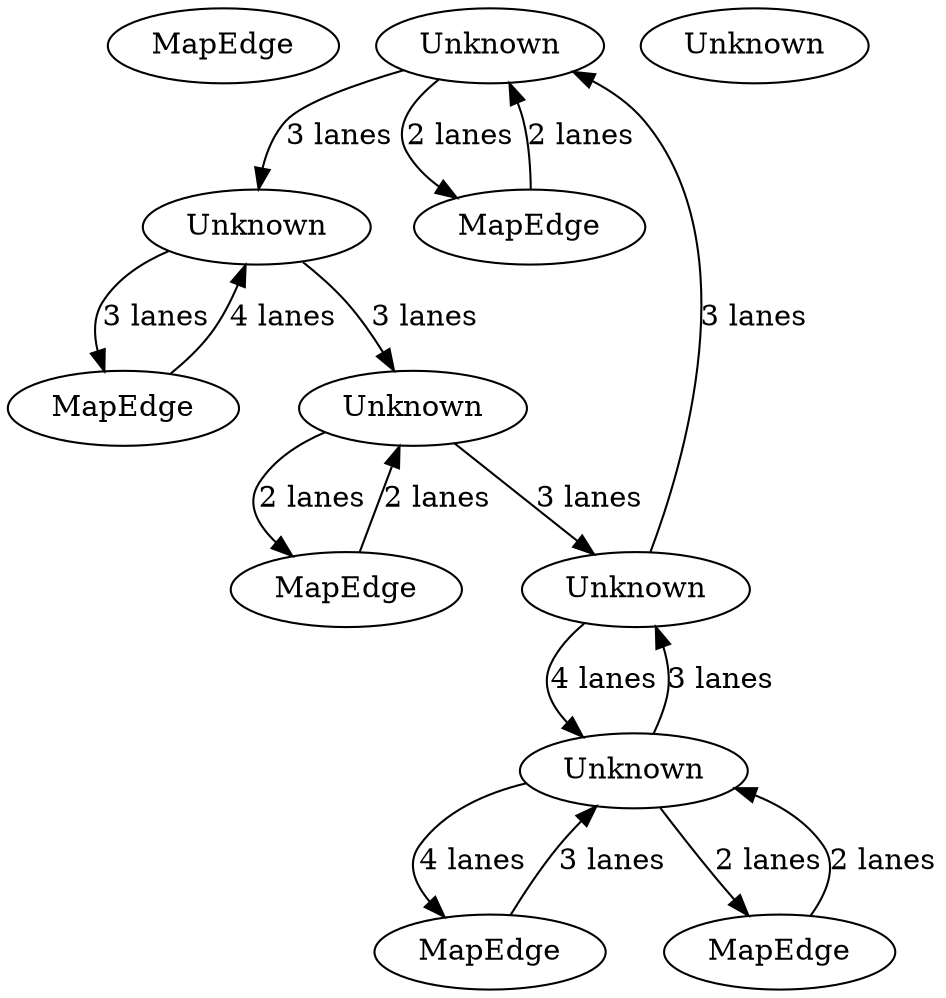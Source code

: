 digraph {
    0 [ label = "MapEdge" ]
    1 [ label = "Unknown" ]
    2 [ label = "MapEdge" ]
    3 [ label = "Unknown" ]
    4 [ label = "MapEdge" ]
    5 [ label = "Unknown" ]
    6 [ label = "MapEdge" ]
    7 [ label = "Unknown" ]
    8 [ label = "Unknown" ]
    9 [ label = "Unknown" ]
    10 [ label = "MapEdge" ]
    11 [ label = "MapEdge" ]
    3 -> 11 [ label = "2 lanes" ]
    11 -> 3 [ label = "2 lanes" ]
    7 -> 4 [ label = "3 lanes" ]
    4 -> 7 [ label = "4 lanes" ]
    2 -> 3 [ label = "3 lanes" ]
    3 -> 2 [ label = "4 lanes" ]
    9 -> 6 [ label = "2 lanes" ]
    6 -> 9 [ label = "2 lanes" ]
    1 -> 7 [ label = "3 lanes" ]
    8 -> 1 [ label = "3 lanes" ]
    7 -> 9 [ label = "3 lanes" ]
    9 -> 8 [ label = "3 lanes" ]
    3 -> 8 [ label = "3 lanes" ]
    8 -> 3 [ label = "4 lanes" ]
    10 -> 1 [ label = "2 lanes" ]
    1 -> 10 [ label = "2 lanes" ]
}
